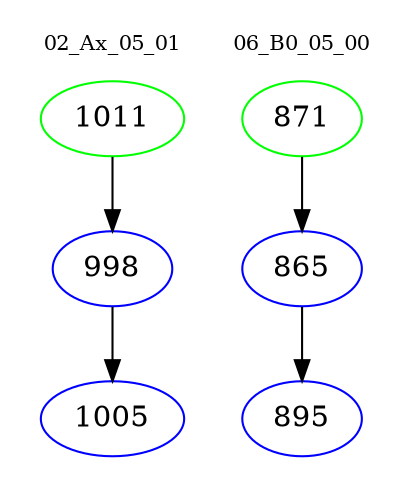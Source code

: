digraph{
subgraph cluster_0 {
color = white
label = "02_Ax_05_01";
fontsize=10;
T0_1011 [label="1011", color="green"]
T0_1011 -> T0_998 [color="black"]
T0_998 [label="998", color="blue"]
T0_998 -> T0_1005 [color="black"]
T0_1005 [label="1005", color="blue"]
}
subgraph cluster_1 {
color = white
label = "06_B0_05_00";
fontsize=10;
T1_871 [label="871", color="green"]
T1_871 -> T1_865 [color="black"]
T1_865 [label="865", color="blue"]
T1_865 -> T1_895 [color="black"]
T1_895 [label="895", color="blue"]
}
}
